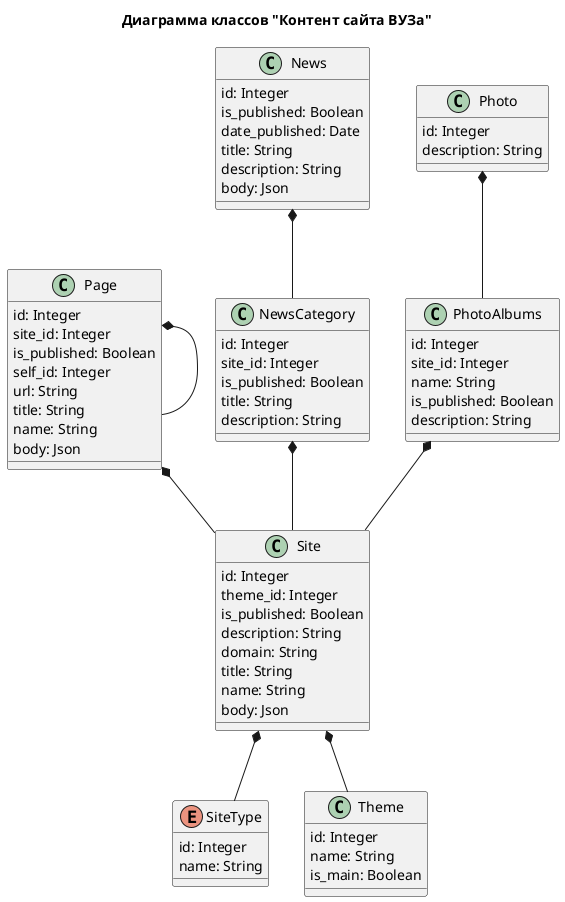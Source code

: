 @startuml content

title "Диаграмма классов "Контент сайта ВУЗа""


enum SiteType {
    ' Тип сайта
    id: Integer
    name: String
}

class Theme {
    ' Тема сайта
    id: Integer
    name: String
    is_main: Boolean
}

class Site {
    ' Сайт
    id: Integer
    theme_id: Integer
    is_published: Boolean
    description: String
    domain: String
    title: String
    name: String
    body: Json

}

class Page {
    ' Страница сайта
    id: Integer
    site_id: Integer
    is_published: Boolean
    self_id: Integer
    url: String
    title: String
    name: String
    body: Json
}

class NewsCategory {
    ' Категория новостей
    id: Integer
    site_id: Integer
    is_published: Boolean
    title: String
    description: String
}

class News {
    ' Новость
    id: Integer
    is_published: Boolean
    date_published: Date
    title: String
    description: String
    body: Json
}

class PhotoAlbums {
    ' Фото альбом
    id: Integer
    site_id: Integer
    name: String
    is_published: Boolean
    description: String

}

class Photo {
    ' Фото
    id: Integer
    description: String
}

News *-- NewsCategory
NewsCategory *-- Site
Photo *-- PhotoAlbums
PhotoAlbums *-- Site
Site *-- Theme
Site *-- SiteType
Page *-- Site
Page *-- Page

@enduml
